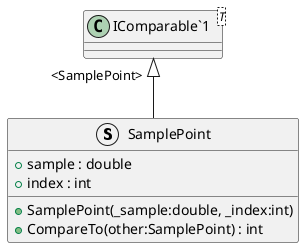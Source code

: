 @startuml
struct SamplePoint {
    + sample : double
    + index : int
    + SamplePoint(_sample:double, _index:int)
    + CompareTo(other:SamplePoint) : int
}
class "IComparable`1"<T> {
}
"IComparable`1" "<SamplePoint>" <|-- SamplePoint
@enduml
